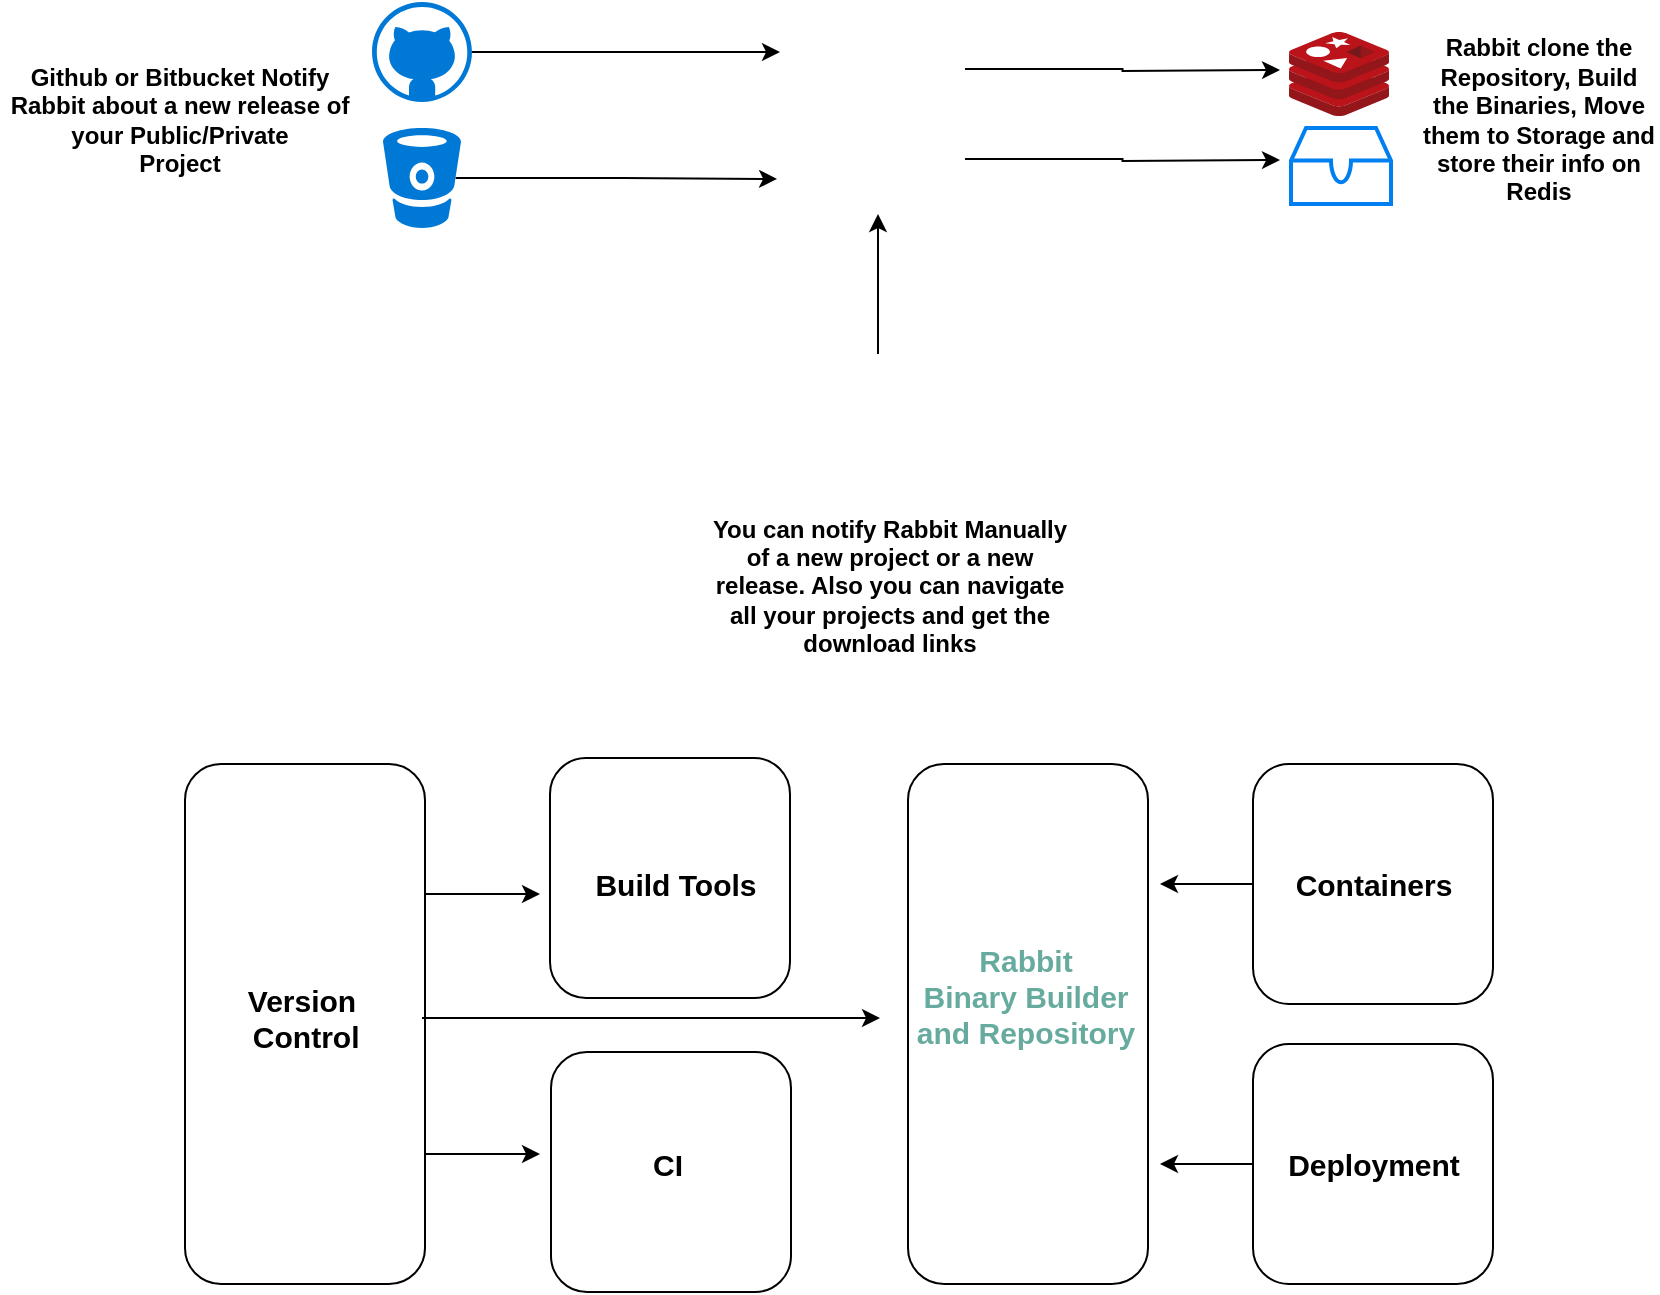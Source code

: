 <mxfile version="10.8.0" type="device"><diagram id="sfzPcU1GMOG6bR-Z-reI" name="Page-1"><mxGraphModel dx="1279" dy="792" grid="1" gridSize="10" guides="1" tooltips="1" connect="1" arrows="1" fold="1" page="1" pageScale="1" pageWidth="850" pageHeight="1100" math="0" shadow="0"><root><mxCell id="0"/><mxCell id="1" parent="0"/><mxCell id="3VvuhsWJTDfW0mrpSKWX-20" style="edgeStyle=orthogonalEdgeStyle;rounded=0;orthogonalLoop=1;jettySize=auto;html=1;exitX=0.93;exitY=0.5;exitDx=0;exitDy=0;exitPerimeter=0;entryX=-0.044;entryY=0.861;entryDx=0;entryDy=0;entryPerimeter=0;" parent="1" source="kC7tN09GGzTTmo0dA-eA-2" target="kC7tN09GGzTTmo0dA-eA-8" edge="1"><mxGeometry relative="1" as="geometry"/></mxCell><mxCell id="kC7tN09GGzTTmo0dA-eA-2" value="" style="shadow=0;dashed=0;html=1;strokeColor=none;fillColor=#0079D6;labelPosition=center;verticalLabelPosition=bottom;verticalAlign=top;align=center;shape=mxgraph.azure.bitbucket_code_source;" parent="1" vertex="1"><mxGeometry x="231.5" y="452" width="39" height="50" as="geometry"/></mxCell><mxCell id="3VvuhsWJTDfW0mrpSKWX-19" style="edgeStyle=orthogonalEdgeStyle;rounded=0;orthogonalLoop=1;jettySize=auto;html=1;exitX=1;exitY=0.5;exitDx=0;exitDy=0;exitPerimeter=0;" parent="1" source="kC7tN09GGzTTmo0dA-eA-3" edge="1"><mxGeometry relative="1" as="geometry"><mxPoint x="430" y="414" as="targetPoint"/></mxGeometry></mxCell><mxCell id="kC7tN09GGzTTmo0dA-eA-3" value="" style="shadow=0;dashed=0;html=1;strokeColor=none;fillColor=#0079D6;labelPosition=center;verticalLabelPosition=bottom;verticalAlign=top;align=center;shape=mxgraph.azure.github_code;pointerEvents=1;" parent="1" vertex="1"><mxGeometry x="226" y="389" width="50" height="50" as="geometry"/></mxCell><mxCell id="3VvuhsWJTDfW0mrpSKWX-15" style="edgeStyle=orthogonalEdgeStyle;rounded=0;orthogonalLoop=1;jettySize=auto;html=1;exitX=1;exitY=0.25;exitDx=0;exitDy=0;" parent="1" source="kC7tN09GGzTTmo0dA-eA-8" edge="1"><mxGeometry relative="1" as="geometry"><mxPoint x="680" y="423" as="targetPoint"/></mxGeometry></mxCell><mxCell id="3VvuhsWJTDfW0mrpSKWX-16" style="edgeStyle=orthogonalEdgeStyle;rounded=0;orthogonalLoop=1;jettySize=auto;html=1;exitX=1;exitY=0.75;exitDx=0;exitDy=0;" parent="1" source="kC7tN09GGzTTmo0dA-eA-8" edge="1"><mxGeometry relative="1" as="geometry"><mxPoint x="680" y="468" as="targetPoint"/></mxGeometry></mxCell><mxCell id="kC7tN09GGzTTmo0dA-eA-8" value="" style="shape=image;html=1;verticalAlign=top;verticalLabelPosition=bottom;labelBackgroundColor=#ffffff;imageAspect=0;aspect=fixed;image=https://cdn2.iconfinder.com/data/icons/easter-2034/48/5-Rabbit-128.png" parent="1" vertex="1"><mxGeometry x="432.5" y="400" width="90" height="90" as="geometry"/></mxCell><mxCell id="3VvuhsWJTDfW0mrpSKWX-18" style="edgeStyle=orthogonalEdgeStyle;rounded=0;orthogonalLoop=1;jettySize=auto;html=1;exitX=0.5;exitY=0;exitDx=0;exitDy=0;" parent="1" edge="1"><mxGeometry relative="1" as="geometry"><mxPoint x="479" y="495" as="targetPoint"/><mxPoint x="479" y="565" as="sourcePoint"/></mxGeometry></mxCell><mxCell id="kC7tN09GGzTTmo0dA-eA-14" value="" style="shape=image;html=1;verticalAlign=top;verticalLabelPosition=bottom;labelBackgroundColor=#ffffff;imageAspect=0;aspect=fixed;image=https://cdn3.iconfinder.com/data/icons/streamline-icon-set-free-pack/48/Streamline-17-128.png" parent="1" vertex="1"><mxGeometry x="438" y="558" width="88" height="88" as="geometry"/></mxCell><mxCell id="kC7tN09GGzTTmo0dA-eA-24" value="Github or Bitbucket Notify Rabbit about a new release of your Public/Private&lt;br&gt;Project&lt;br&gt;" style="text;html=1;strokeColor=none;fillColor=none;align=center;verticalAlign=middle;whiteSpace=wrap;rounded=0;fontStyle=1" parent="1" vertex="1"><mxGeometry x="40" y="402" width="180" height="92" as="geometry"/></mxCell><mxCell id="kC7tN09GGzTTmo0dA-eA-25" value="Rabbit clone the Repository, Build the Binaries, Move them to Storage and store their info on Redis" style="text;html=1;strokeColor=none;fillColor=none;align=center;verticalAlign=middle;whiteSpace=wrap;rounded=0;fontStyle=1" parent="1" vertex="1"><mxGeometry x="750" y="388" width="119" height="120" as="geometry"/></mxCell><mxCell id="3VvuhsWJTDfW0mrpSKWX-6" value="" style="aspect=fixed;html=1;perimeter=none;align=center;shadow=0;dashed=0;image;fontSize=12;image=img/lib/mscae/Cache_Redis_Product.svg;" parent="1" vertex="1"><mxGeometry x="684.5" y="404" width="50" height="42" as="geometry"/></mxCell><mxCell id="3VvuhsWJTDfW0mrpSKWX-7" value="" style="html=1;verticalLabelPosition=bottom;align=center;labelBackgroundColor=#ffffff;verticalAlign=top;strokeWidth=2;strokeColor=#0080F0;fillColor=#ffffff;shadow=0;dashed=0;shape=mxgraph.ios7.icons.storage;" parent="1" vertex="1"><mxGeometry x="685.5" y="452" width="50" height="38" as="geometry"/></mxCell><mxCell id="3VvuhsWJTDfW0mrpSKWX-23" value="You can notify Rabbit Manually of a new project or a new release. Also you can navigate all your projects and get the download links" style="text;html=1;strokeColor=none;fillColor=none;align=center;verticalAlign=middle;whiteSpace=wrap;rounded=0;fontStyle=1" parent="1" vertex="1"><mxGeometry x="395" y="635" width="180" height="92" as="geometry"/></mxCell><mxCell id="QM97j2RZdybYZjKJDobn-13" style="edgeStyle=orthogonalEdgeStyle;rounded=0;orthogonalLoop=1;jettySize=auto;html=1;exitX=1;exitY=0.25;exitDx=0;exitDy=0;" edge="1" parent="1" source="QM97j2RZdybYZjKJDobn-1"><mxGeometry relative="1" as="geometry"><mxPoint x="310" y="835" as="targetPoint"/></mxGeometry></mxCell><mxCell id="QM97j2RZdybYZjKJDobn-14" style="edgeStyle=orthogonalEdgeStyle;rounded=0;orthogonalLoop=1;jettySize=auto;html=1;exitX=1;exitY=0.75;exitDx=0;exitDy=0;" edge="1" parent="1" source="QM97j2RZdybYZjKJDobn-1"><mxGeometry relative="1" as="geometry"><mxPoint x="310" y="965" as="targetPoint"/></mxGeometry></mxCell><mxCell id="QM97j2RZdybYZjKJDobn-1" value="" style="rounded=1;whiteSpace=wrap;html=1;" vertex="1" parent="1"><mxGeometry x="132.5" y="770" width="120" height="260" as="geometry"/></mxCell><mxCell id="QM97j2RZdybYZjKJDobn-2" value="" style="rounded=1;whiteSpace=wrap;html=1;" vertex="1" parent="1"><mxGeometry x="315" y="767" width="120" height="120" as="geometry"/></mxCell><mxCell id="QM97j2RZdybYZjKJDobn-3" value="" style="rounded=1;whiteSpace=wrap;html=1;" vertex="1" parent="1"><mxGeometry x="315.5" y="914" width="120" height="120" as="geometry"/></mxCell><mxCell id="QM97j2RZdybYZjKJDobn-4" value="" style="rounded=1;whiteSpace=wrap;html=1;" vertex="1" parent="1"><mxGeometry x="494" y="770" width="120" height="260" as="geometry"/></mxCell><mxCell id="QM97j2RZdybYZjKJDobn-5" value="" style="rounded=1;whiteSpace=wrap;html=1;" vertex="1" parent="1"><mxGeometry x="666.5" y="770" width="120" height="120" as="geometry"/></mxCell><mxCell id="QM97j2RZdybYZjKJDobn-6" value="" style="rounded=1;whiteSpace=wrap;html=1;" vertex="1" parent="1"><mxGeometry x="666.5" y="910" width="120" height="120" as="geometry"/></mxCell><mxCell id="QM97j2RZdybYZjKJDobn-16" value="" style="edgeStyle=orthogonalEdgeStyle;rounded=0;orthogonalLoop=1;jettySize=auto;html=1;" edge="1" parent="1" source="QM97j2RZdybYZjKJDobn-7"><mxGeometry relative="1" as="geometry"><mxPoint x="480" y="897" as="targetPoint"/></mxGeometry></mxCell><mxCell id="QM97j2RZdybYZjKJDobn-7" value="&lt;font style=&quot;font-size: 15px&quot;&gt;Version&lt;br&gt;&amp;nbsp;Control&lt;/font&gt;" style="text;html=1;strokeColor=none;fillColor=none;align=center;verticalAlign=middle;whiteSpace=wrap;rounded=0;fontStyle=1" vertex="1" parent="1"><mxGeometry x="131" y="851" width="120" height="92" as="geometry"/></mxCell><mxCell id="QM97j2RZdybYZjKJDobn-8" value="&lt;font style=&quot;font-size: 15px&quot;&gt;Build Tools&lt;/font&gt;&lt;br&gt;" style="text;html=1;strokeColor=none;fillColor=none;align=center;verticalAlign=middle;whiteSpace=wrap;rounded=0;fontStyle=1" vertex="1" parent="1"><mxGeometry x="318" y="784" width="120" height="92" as="geometry"/></mxCell><mxCell id="QM97j2RZdybYZjKJDobn-9" value="&lt;font style=&quot;font-size: 15px&quot;&gt;CI&lt;/font&gt;&lt;br&gt;" style="text;html=1;strokeColor=none;fillColor=none;align=center;verticalAlign=middle;whiteSpace=wrap;rounded=0;fontStyle=1" vertex="1" parent="1"><mxGeometry x="313.5" y="924" width="120" height="92" as="geometry"/></mxCell><mxCell id="QM97j2RZdybYZjKJDobn-10" value="&lt;font style=&quot;font-size: 15px&quot; color=&quot;#67ab9f&quot;&gt;Rabbit Binary&amp;nbsp;Builder and Repository&lt;/font&gt;&lt;br&gt;" style="text;html=1;strokeColor=none;fillColor=none;align=center;verticalAlign=middle;whiteSpace=wrap;rounded=0;fontStyle=1" vertex="1" parent="1"><mxGeometry x="492.5" y="840" width="120" height="92" as="geometry"/></mxCell><mxCell id="QM97j2RZdybYZjKJDobn-17" style="edgeStyle=orthogonalEdgeStyle;rounded=0;orthogonalLoop=1;jettySize=auto;html=1;" edge="1" parent="1" source="QM97j2RZdybYZjKJDobn-11"><mxGeometry relative="1" as="geometry"><mxPoint x="620" y="830" as="targetPoint"/></mxGeometry></mxCell><mxCell id="QM97j2RZdybYZjKJDobn-11" value="&lt;font style=&quot;font-size: 15px&quot;&gt;Containers&lt;/font&gt;&lt;br&gt;" style="text;html=1;strokeColor=none;fillColor=none;align=center;verticalAlign=middle;whiteSpace=wrap;rounded=0;fontStyle=1" vertex="1" parent="1"><mxGeometry x="666.5" y="784" width="120" height="92" as="geometry"/></mxCell><mxCell id="QM97j2RZdybYZjKJDobn-18" style="edgeStyle=orthogonalEdgeStyle;rounded=0;orthogonalLoop=1;jettySize=auto;html=1;" edge="1" parent="1" source="QM97j2RZdybYZjKJDobn-12"><mxGeometry relative="1" as="geometry"><mxPoint x="620" y="970" as="targetPoint"/></mxGeometry></mxCell><mxCell id="QM97j2RZdybYZjKJDobn-12" value="&lt;font style=&quot;font-size: 15px&quot;&gt;Deployment&lt;/font&gt;&lt;br&gt;" style="text;html=1;strokeColor=none;fillColor=none;align=center;verticalAlign=middle;whiteSpace=wrap;rounded=0;fontStyle=1" vertex="1" parent="1"><mxGeometry x="666.5" y="924" width="120" height="92" as="geometry"/></mxCell></root></mxGraphModel></diagram></mxfile>